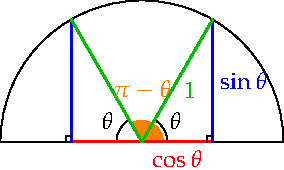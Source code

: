 settings.tex="pdflatex";

texpreamble("\usepackage{amsmath}
\usepackage{amsthm,amssymb}
\usepackage{mathpazo}
\usepackage[svgnames]{xcolor}
");
import graph;

size(0,85);


pair O=(0,0);
pair X=dir(0);
pair A=dir(60);
pair B=dir(180-60);
fill(O--arc(O,0.15X,0.15B)--cycle,orange);
draw(arc(O,X,dir(180)));
draw("$\theta$",arc(O,0.18X,0.18A));
draw(Label("$\pi-\theta$",Relative(0.75),align=3N),arc(O,0.15X,0.15B),orange);
draw("$\theta$",arc(O,0.18B,0.18dir(180)));

draw(-X--O--X);

draw("$\cos\theta$",O--(A.x,0),red+linewidth(1));
draw("$\sin\theta$",(A.x,0)--A,blue+linewidth(1));
draw((B.x,0)--O,red+linewidth(1));
draw((B.x,0)--B,blue+linewidth(1));
draw("$1$",O--A,heavygreen+linewidth(1));
draw(O--B,heavygreen+linewidth(1));
draw((B.x-0.04,0)--(B.x-0.04,0.04)--(B.x,0.04));
draw((A.x-0.04,0)--(A.x-0.04,0.04)--(A.x,0.04));